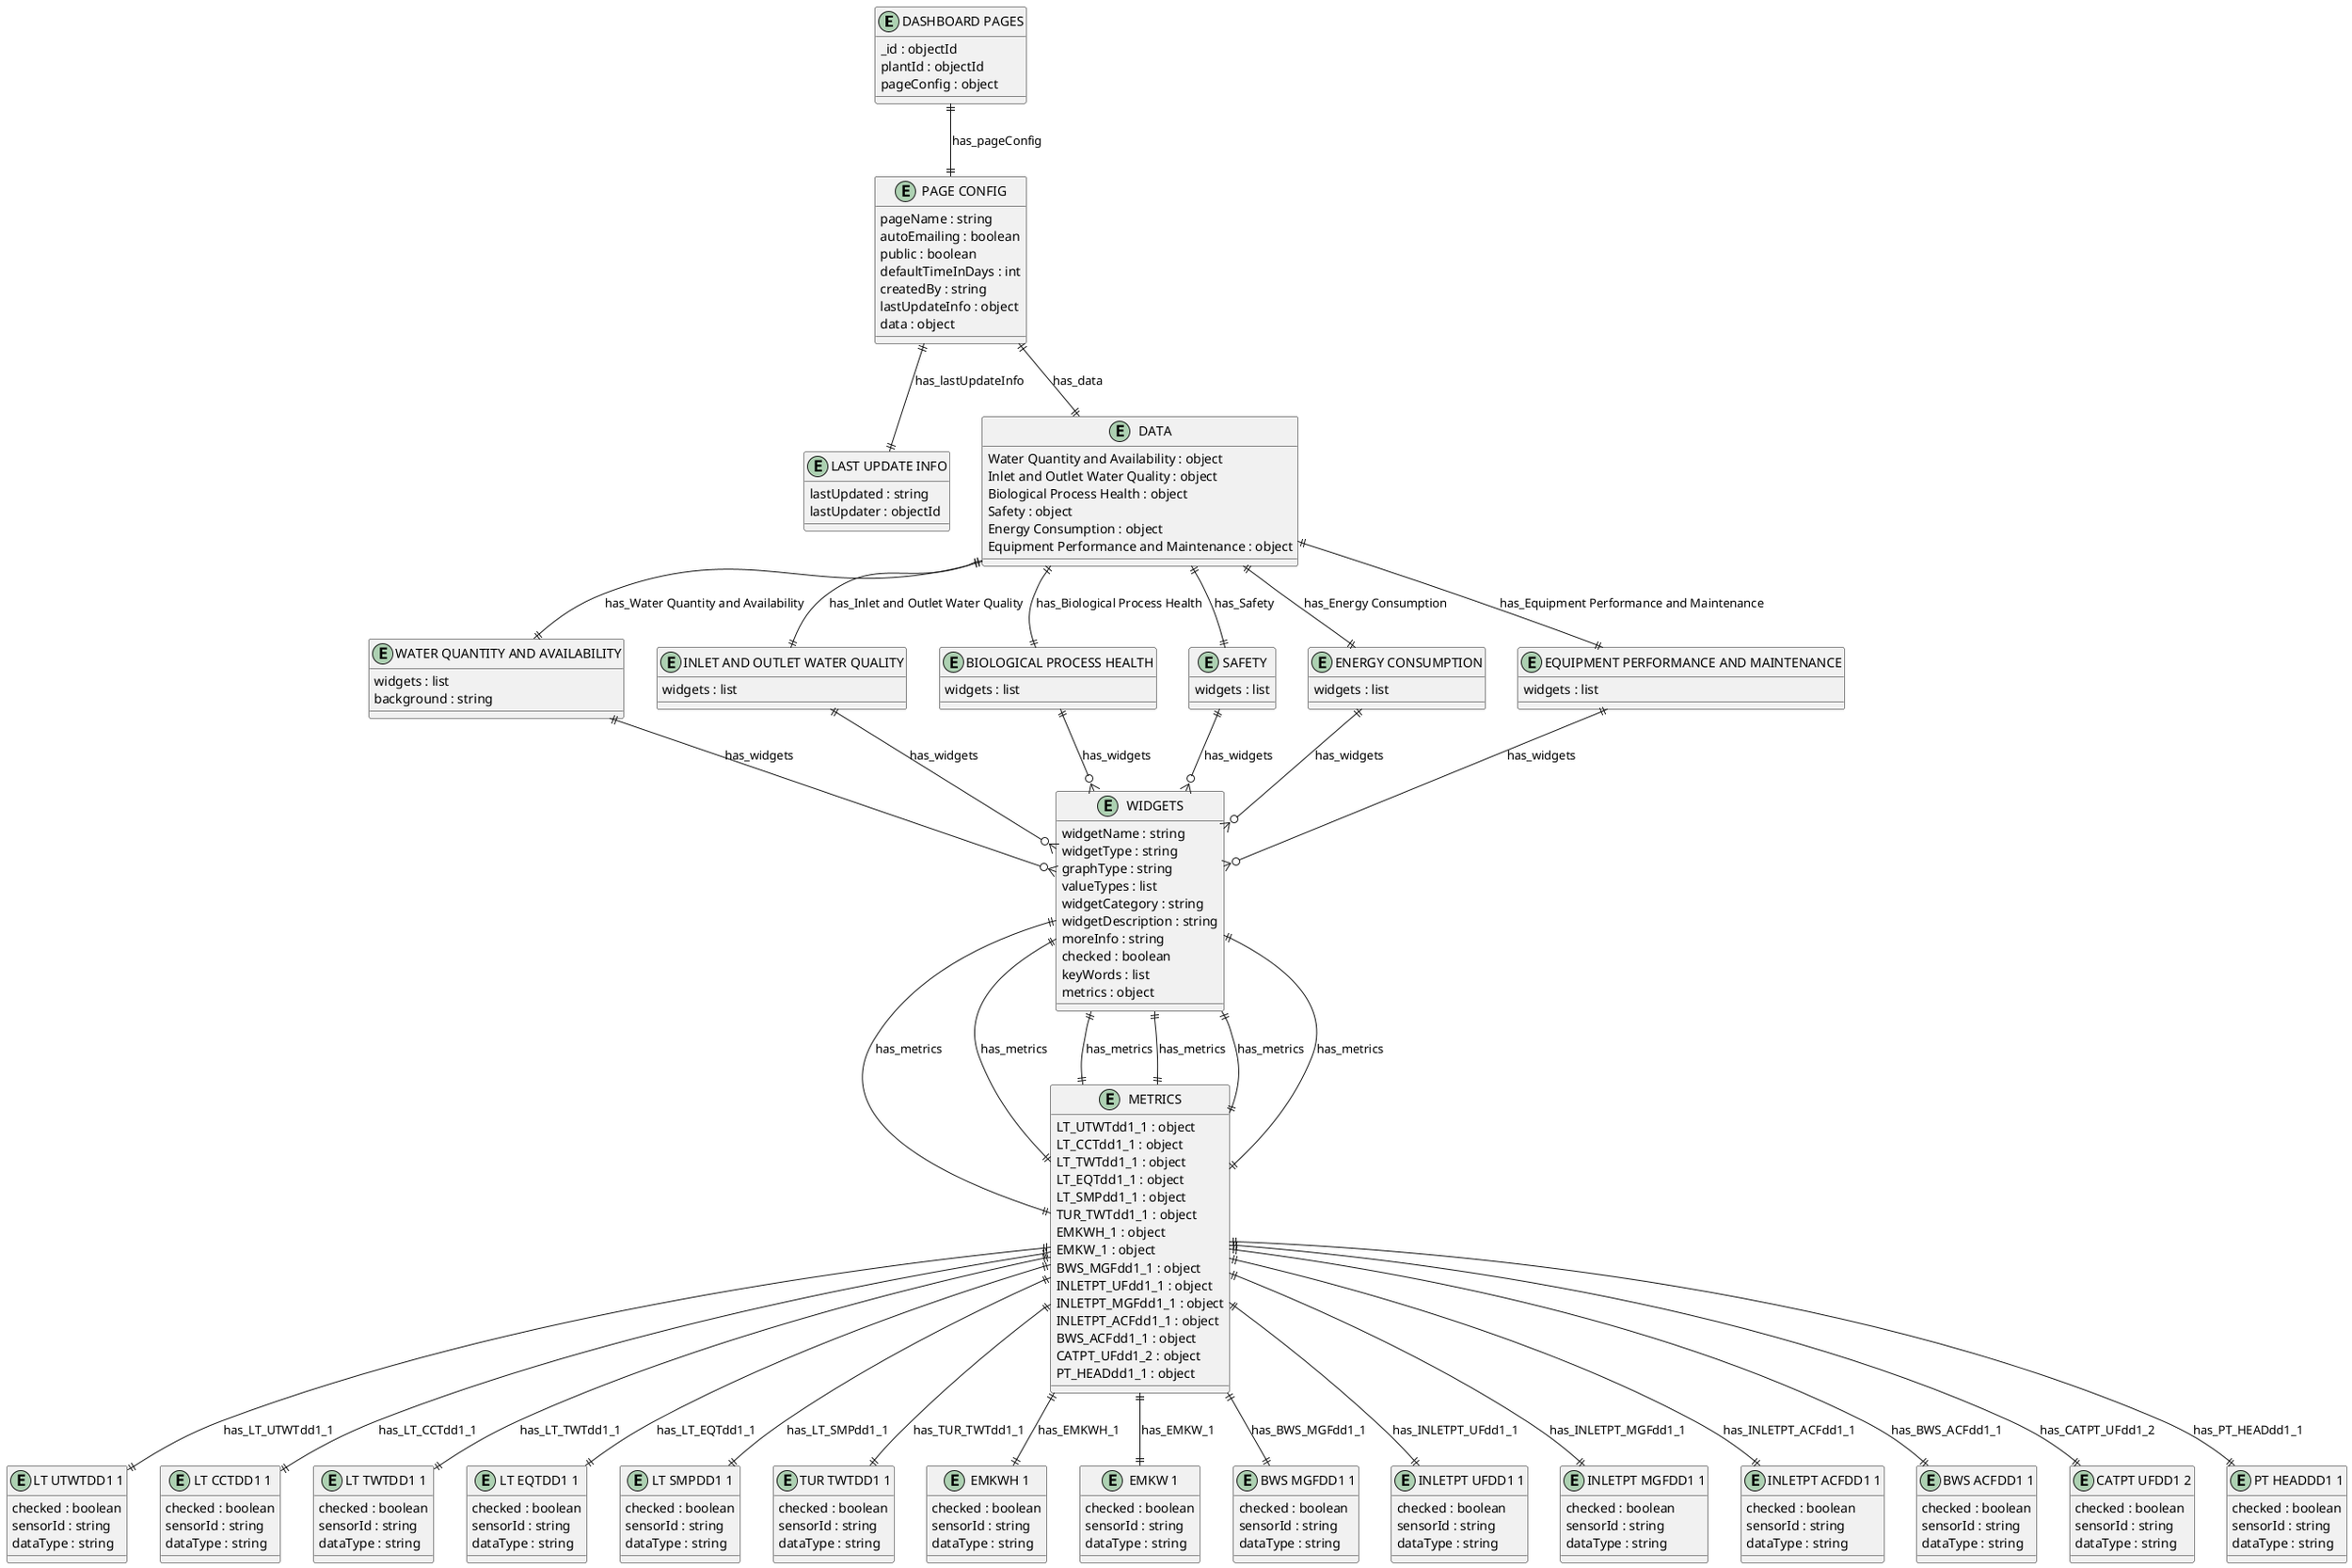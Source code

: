 @startuml DASHBOARD_PAGES_Diagram

entity "DASHBOARD PAGES" as DASHBOARD_PAGES {
  _id : objectId
  plantId : objectId
  pageConfig : object
}

entity "PAGE CONFIG" as PAGE_CONFIG {
  pageName : string
  autoEmailing : boolean
  public : boolean
  defaultTimeInDays : int
  createdBy : string
  lastUpdateInfo : object
  data : object
}

entity "LAST UPDATE INFO" as LAST_UPDATE_INFO {
  lastUpdated : string
  lastUpdater : objectId
}

entity "DATA" as DATA {
  Water Quantity and Availability : object
  Inlet and Outlet Water Quality : object
  Biological Process Health : object
  Safety : object
  Energy Consumption : object
  Equipment Performance and Maintenance : object
}

entity "WATER QUANTITY AND AVAILABILITY" as WATER_QUANTITY_AND_AVAILABILITY {
  widgets : list
  background : string
}

entity "WIDGETS" as WIDGETS {
  widgetName : string
  widgetType : string
  graphType : string
  valueTypes : list
  widgetCategory : string
  widgetDescription : string
  moreInfo : string
  checked : boolean
  keyWords : list
  metrics : object
}

entity "METRICS" as METRICS {
  LT_UTWTdd1_1 : object
  LT_CCTdd1_1 : object
  LT_TWTdd1_1 : object
  LT_EQTdd1_1 : object
  LT_SMPdd1_1 : object
  TUR_TWTdd1_1 : object
  EMKWH_1 : object
  EMKW_1 : object
  BWS_MGFdd1_1 : object
  INLETPT_UFdd1_1 : object
  INLETPT_MGFdd1_1 : object
  INLETPT_ACFdd1_1 : object
  BWS_ACFdd1_1 : object
  CATPT_UFdd1_2 : object
  PT_HEADdd1_1 : object
}

entity "LT UTWTDD1 1" as LT_UTWTDD1_1 {
  checked : boolean
  sensorId : string
  dataType : string
}

entity "LT CCTDD1 1" as LT_CCTDD1_1 {
  checked : boolean
  sensorId : string
  dataType : string
}

entity "LT TWTDD1 1" as LT_TWTDD1_1 {
  checked : boolean
  sensorId : string
  dataType : string
}

entity "LT EQTDD1 1" as LT_EQTDD1_1 {
  checked : boolean
  sensorId : string
  dataType : string
}

entity "LT SMPDD1 1" as LT_SMPDD1_1 {
  checked : boolean
  sensorId : string
  dataType : string
}

entity "INLET AND OUTLET WATER QUALITY" as INLET_AND_OUTLET_WATER_QUALITY {
  widgets : list
}

entity "TUR TWTDD1 1" as TUR_TWTDD1_1 {
  checked : boolean
  sensorId : string
  dataType : string
}

entity "BIOLOGICAL PROCESS HEALTH" as BIOLOGICAL_PROCESS_HEALTH {
  widgets : list
}

entity "SAFETY" as SAFETY {
  widgets : list
}

entity "ENERGY CONSUMPTION" as ENERGY_CONSUMPTION {
  widgets : list
}

entity "EMKWH 1" as EMKWH_1 {
  checked : boolean
  sensorId : string
  dataType : string
}

entity "EMKW 1" as EMKW_1 {
  checked : boolean
  sensorId : string
  dataType : string
}

entity "EQUIPMENT PERFORMANCE AND MAINTENANCE" as EQUIPMENT_PERFORMANCE_AND_MAINTENANCE {
  widgets : list
}

entity "BWS MGFDD1 1" as BWS_MGFDD1_1 {
  checked : boolean
  sensorId : string
  dataType : string
}

entity "INLETPT UFDD1 1" as INLETPT_UFDD1_1 {
  checked : boolean
  sensorId : string
  dataType : string
}

entity "INLETPT MGFDD1 1" as INLETPT_MGFDD1_1 {
  checked : boolean
  sensorId : string
  dataType : string
}

entity "INLETPT ACFDD1 1" as INLETPT_ACFDD1_1 {
  checked : boolean
  sensorId : string
  dataType : string
}

entity "BWS ACFDD1 1" as BWS_ACFDD1_1 {
  checked : boolean
  sensorId : string
  dataType : string
}

entity "CATPT UFDD1 2" as CATPT_UFDD1_2 {
  checked : boolean
  sensorId : string
  dataType : string
}

entity "PT HEADDD1 1" as PT_HEADDD1_1 {
  checked : boolean
  sensorId : string
  dataType : string
}

' // Relationships
DASHBOARD_PAGES ||--|| PAGE_CONFIG : has_pageConfig
PAGE_CONFIG ||--|| LAST_UPDATE_INFO : has_lastUpdateInfo
PAGE_CONFIG ||--|| DATA : has_data
DATA ||--|| WATER_QUANTITY_AND_AVAILABILITY : has_Water Quantity and Availability
WATER_QUANTITY_AND_AVAILABILITY ||--o{ WIDGETS : has_widgets
WIDGETS ||--|| METRICS : has_metrics
METRICS ||--|| LT_UTWTDD1_1 : has_LT_UTWTdd1_1
METRICS ||--|| LT_CCTDD1_1 : has_LT_CCTdd1_1
METRICS ||--|| LT_TWTDD1_1 : has_LT_TWTdd1_1
METRICS ||--|| LT_EQTDD1_1 : has_LT_EQTdd1_1
METRICS ||--|| LT_SMPDD1_1 : has_LT_SMPdd1_1
DATA ||--|| INLET_AND_OUTLET_WATER_QUALITY : has_Inlet and Outlet Water Quality
INLET_AND_OUTLET_WATER_QUALITY ||--o{ WIDGETS : has_widgets
WIDGETS ||--|| METRICS : has_metrics
METRICS ||--|| TUR_TWTDD1_1 : has_TUR_TWTdd1_1
DATA ||--|| BIOLOGICAL_PROCESS_HEALTH : has_Biological Process Health
BIOLOGICAL_PROCESS_HEALTH ||--o{ WIDGETS : has_widgets
WIDGETS ||--|| METRICS : has_metrics
DATA ||--|| SAFETY : has_Safety
SAFETY ||--o{ WIDGETS : has_widgets
WIDGETS ||--|| METRICS : has_metrics
DATA ||--|| ENERGY_CONSUMPTION : has_Energy Consumption
ENERGY_CONSUMPTION ||--o{ WIDGETS : has_widgets
WIDGETS ||--|| METRICS : has_metrics
METRICS ||--|| EMKWH_1 : has_EMKWH_1
METRICS ||--|| EMKW_1 : has_EMKW_1
DATA ||--|| EQUIPMENT_PERFORMANCE_AND_MAINTENANCE : has_Equipment Performance and Maintenance
EQUIPMENT_PERFORMANCE_AND_MAINTENANCE ||--o{ WIDGETS : has_widgets
WIDGETS ||--|| METRICS : has_metrics
METRICS ||--|| BWS_MGFDD1_1 : has_BWS_MGFdd1_1
METRICS ||--|| INLETPT_UFDD1_1 : has_INLETPT_UFdd1_1
METRICS ||--|| INLETPT_MGFDD1_1 : has_INLETPT_MGFdd1_1
METRICS ||--|| INLETPT_ACFDD1_1 : has_INLETPT_ACFdd1_1
METRICS ||--|| BWS_ACFDD1_1 : has_BWS_ACFdd1_1
METRICS ||--|| CATPT_UFDD1_2 : has_CATPT_UFdd1_2
METRICS ||--|| PT_HEADDD1_1 : has_PT_HEADdd1_1
@enduml